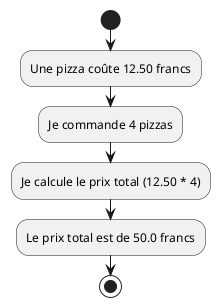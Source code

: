 @startuml
start
:Une pizza coûte 12.50 francs;
:Je commande 4 pizzas;
:Je calcule le prix total (12.50 * 4);
:Le prix total est de 50.0 francs;
stop
@enduml
